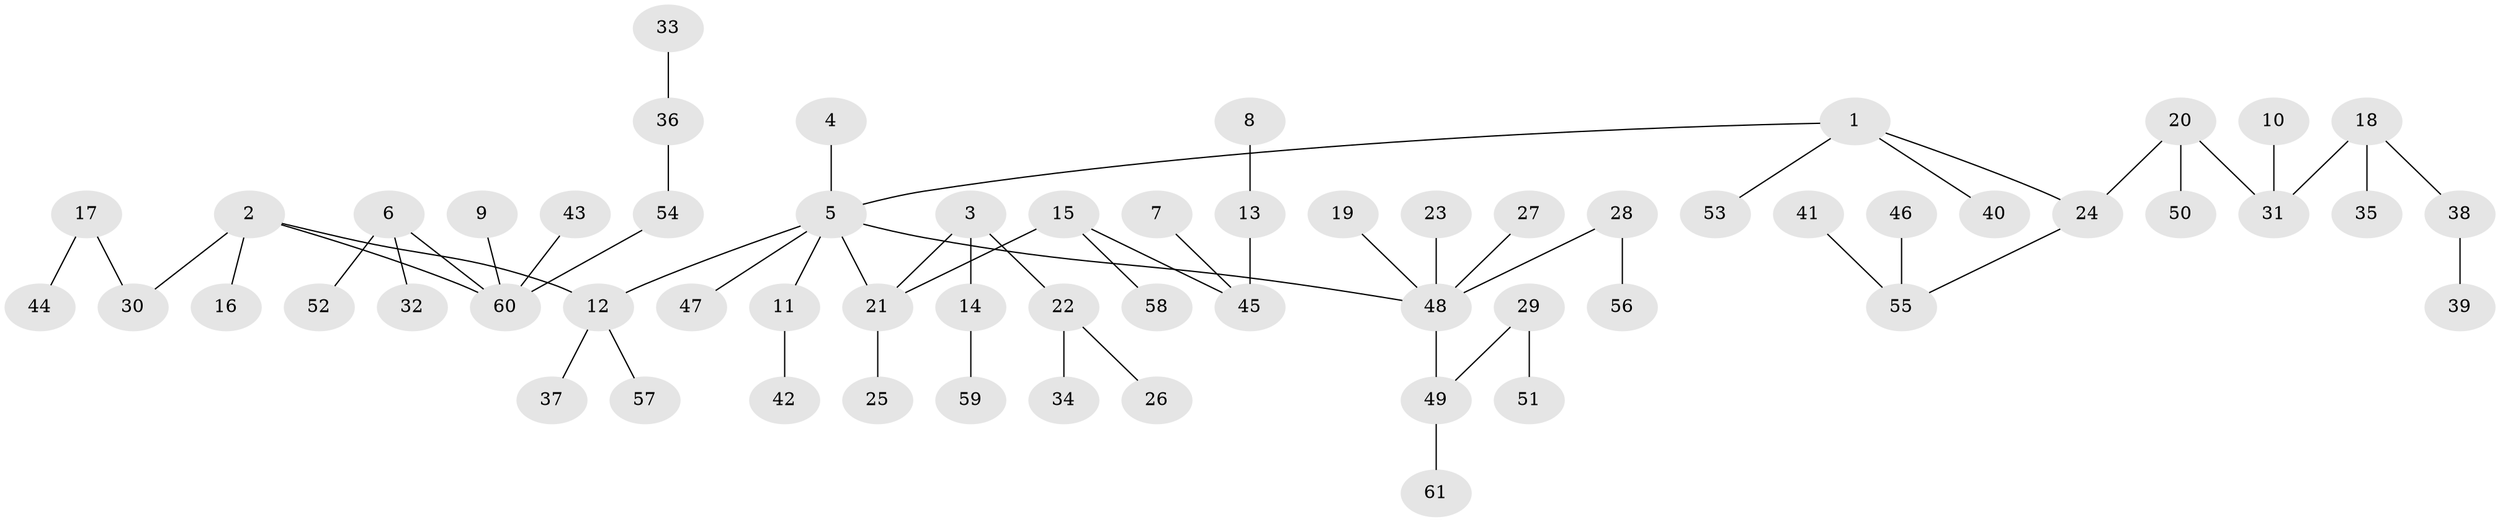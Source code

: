 // original degree distribution, {8: 0.01, 4: 0.08, 3: 0.11, 5: 0.02, 7: 0.01, 1: 0.5, 2: 0.26, 6: 0.01}
// Generated by graph-tools (version 1.1) at 2025/37/03/04/25 23:37:16]
// undirected, 61 vertices, 60 edges
graph export_dot {
  node [color=gray90,style=filled];
  1;
  2;
  3;
  4;
  5;
  6;
  7;
  8;
  9;
  10;
  11;
  12;
  13;
  14;
  15;
  16;
  17;
  18;
  19;
  20;
  21;
  22;
  23;
  24;
  25;
  26;
  27;
  28;
  29;
  30;
  31;
  32;
  33;
  34;
  35;
  36;
  37;
  38;
  39;
  40;
  41;
  42;
  43;
  44;
  45;
  46;
  47;
  48;
  49;
  50;
  51;
  52;
  53;
  54;
  55;
  56;
  57;
  58;
  59;
  60;
  61;
  1 -- 5 [weight=1.0];
  1 -- 24 [weight=1.0];
  1 -- 40 [weight=1.0];
  1 -- 53 [weight=1.0];
  2 -- 12 [weight=1.0];
  2 -- 16 [weight=1.0];
  2 -- 30 [weight=1.0];
  2 -- 60 [weight=1.0];
  3 -- 14 [weight=1.0];
  3 -- 21 [weight=1.0];
  3 -- 22 [weight=1.0];
  4 -- 5 [weight=1.0];
  5 -- 11 [weight=1.0];
  5 -- 12 [weight=1.0];
  5 -- 21 [weight=1.0];
  5 -- 47 [weight=1.0];
  5 -- 48 [weight=1.0];
  6 -- 32 [weight=1.0];
  6 -- 52 [weight=1.0];
  6 -- 60 [weight=1.0];
  7 -- 45 [weight=1.0];
  8 -- 13 [weight=1.0];
  9 -- 60 [weight=1.0];
  10 -- 31 [weight=1.0];
  11 -- 42 [weight=1.0];
  12 -- 37 [weight=1.0];
  12 -- 57 [weight=1.0];
  13 -- 45 [weight=1.0];
  14 -- 59 [weight=1.0];
  15 -- 21 [weight=1.0];
  15 -- 45 [weight=1.0];
  15 -- 58 [weight=1.0];
  17 -- 30 [weight=1.0];
  17 -- 44 [weight=1.0];
  18 -- 31 [weight=1.0];
  18 -- 35 [weight=1.0];
  18 -- 38 [weight=1.0];
  19 -- 48 [weight=1.0];
  20 -- 24 [weight=1.0];
  20 -- 31 [weight=1.0];
  20 -- 50 [weight=1.0];
  21 -- 25 [weight=1.0];
  22 -- 26 [weight=1.0];
  22 -- 34 [weight=1.0];
  23 -- 48 [weight=1.0];
  24 -- 55 [weight=1.0];
  27 -- 48 [weight=1.0];
  28 -- 48 [weight=1.0];
  28 -- 56 [weight=1.0];
  29 -- 49 [weight=1.0];
  29 -- 51 [weight=1.0];
  33 -- 36 [weight=1.0];
  36 -- 54 [weight=1.0];
  38 -- 39 [weight=1.0];
  41 -- 55 [weight=1.0];
  43 -- 60 [weight=1.0];
  46 -- 55 [weight=1.0];
  48 -- 49 [weight=1.0];
  49 -- 61 [weight=1.0];
  54 -- 60 [weight=1.0];
}

